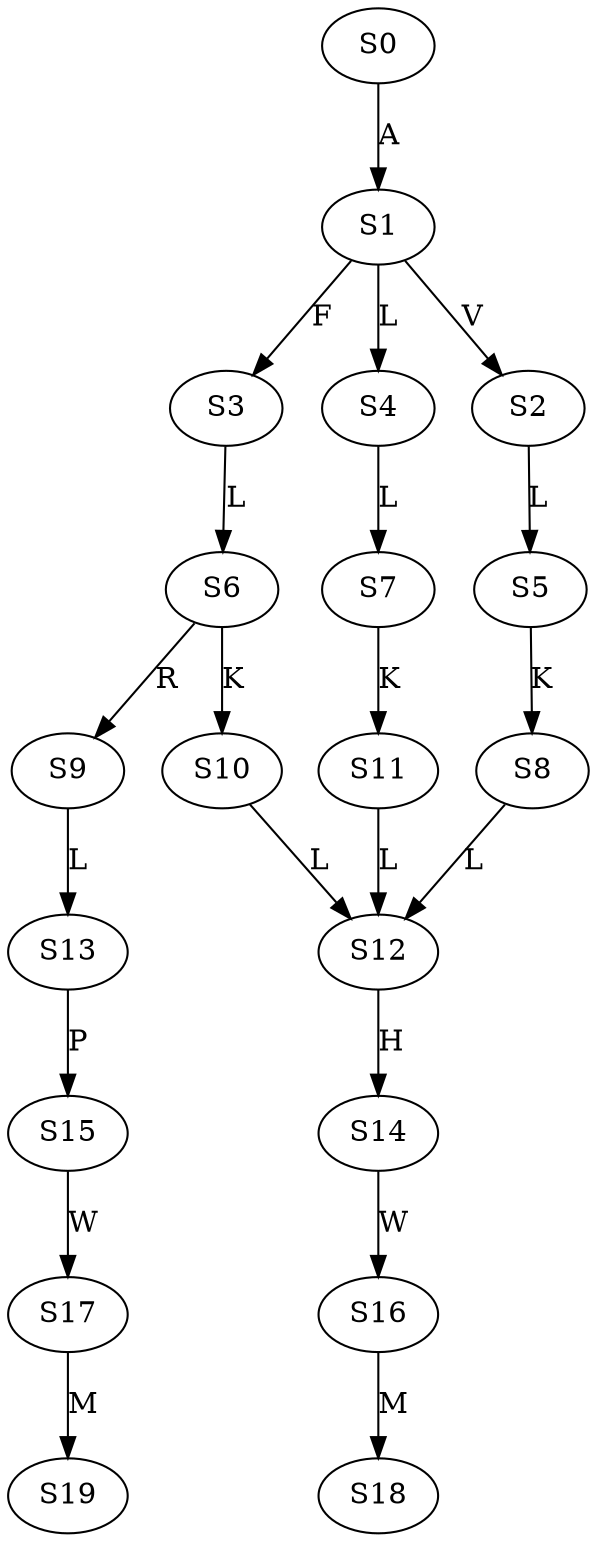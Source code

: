 strict digraph  {
	S0 -> S1 [ label = A ];
	S1 -> S2 [ label = V ];
	S1 -> S3 [ label = F ];
	S1 -> S4 [ label = L ];
	S2 -> S5 [ label = L ];
	S3 -> S6 [ label = L ];
	S4 -> S7 [ label = L ];
	S5 -> S8 [ label = K ];
	S6 -> S9 [ label = R ];
	S6 -> S10 [ label = K ];
	S7 -> S11 [ label = K ];
	S8 -> S12 [ label = L ];
	S9 -> S13 [ label = L ];
	S10 -> S12 [ label = L ];
	S11 -> S12 [ label = L ];
	S12 -> S14 [ label = H ];
	S13 -> S15 [ label = P ];
	S14 -> S16 [ label = W ];
	S15 -> S17 [ label = W ];
	S16 -> S18 [ label = M ];
	S17 -> S19 [ label = M ];
}
